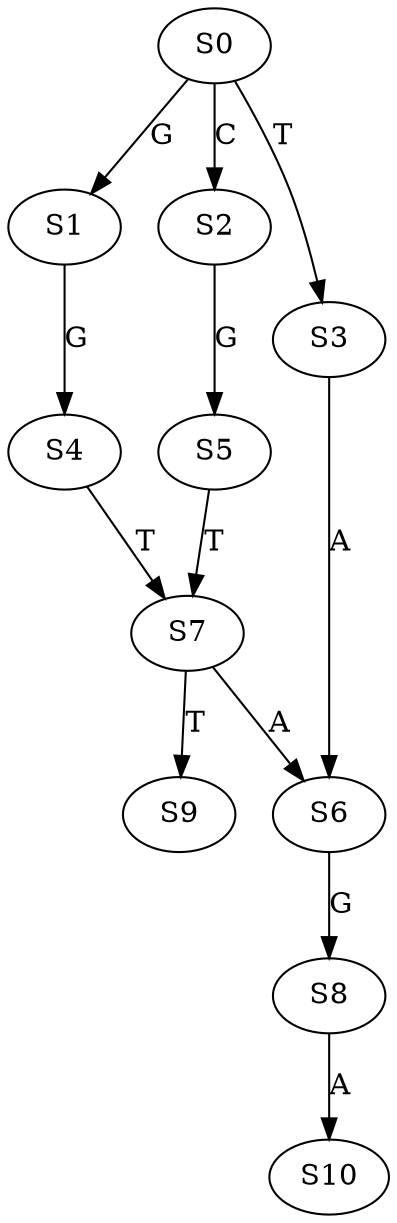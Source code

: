 strict digraph  {
	S0 -> S1 [ label = G ];
	S0 -> S2 [ label = C ];
	S0 -> S3 [ label = T ];
	S1 -> S4 [ label = G ];
	S2 -> S5 [ label = G ];
	S3 -> S6 [ label = A ];
	S4 -> S7 [ label = T ];
	S5 -> S7 [ label = T ];
	S6 -> S8 [ label = G ];
	S7 -> S9 [ label = T ];
	S7 -> S6 [ label = A ];
	S8 -> S10 [ label = A ];
}
